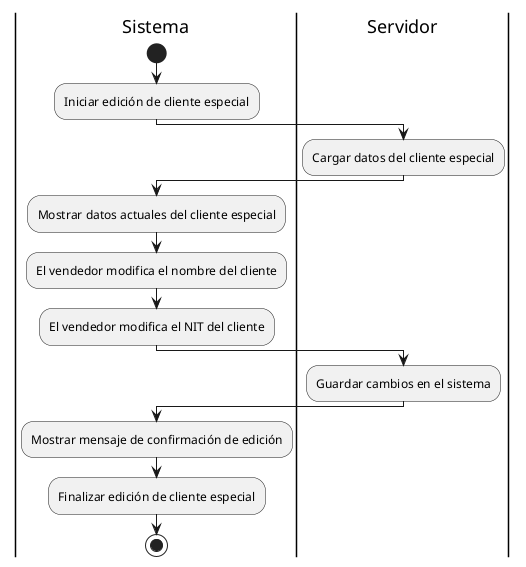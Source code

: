 @startuml Editar cliente especial

|Sistema|
start
:Iniciar edición de cliente especial;
|Servidor|
:Cargar datos del cliente especial;
|Sistema|
:Mostrar datos actuales del cliente especial;
:El vendedor modifica el nombre del cliente;
:El vendedor modifica el NIT del cliente;
|Servidor|
:Guardar cambios en el sistema;
|Sistema|
:Mostrar mensaje de confirmación de edición;
:Finalizar edición de cliente especial;
stop

@enduml
